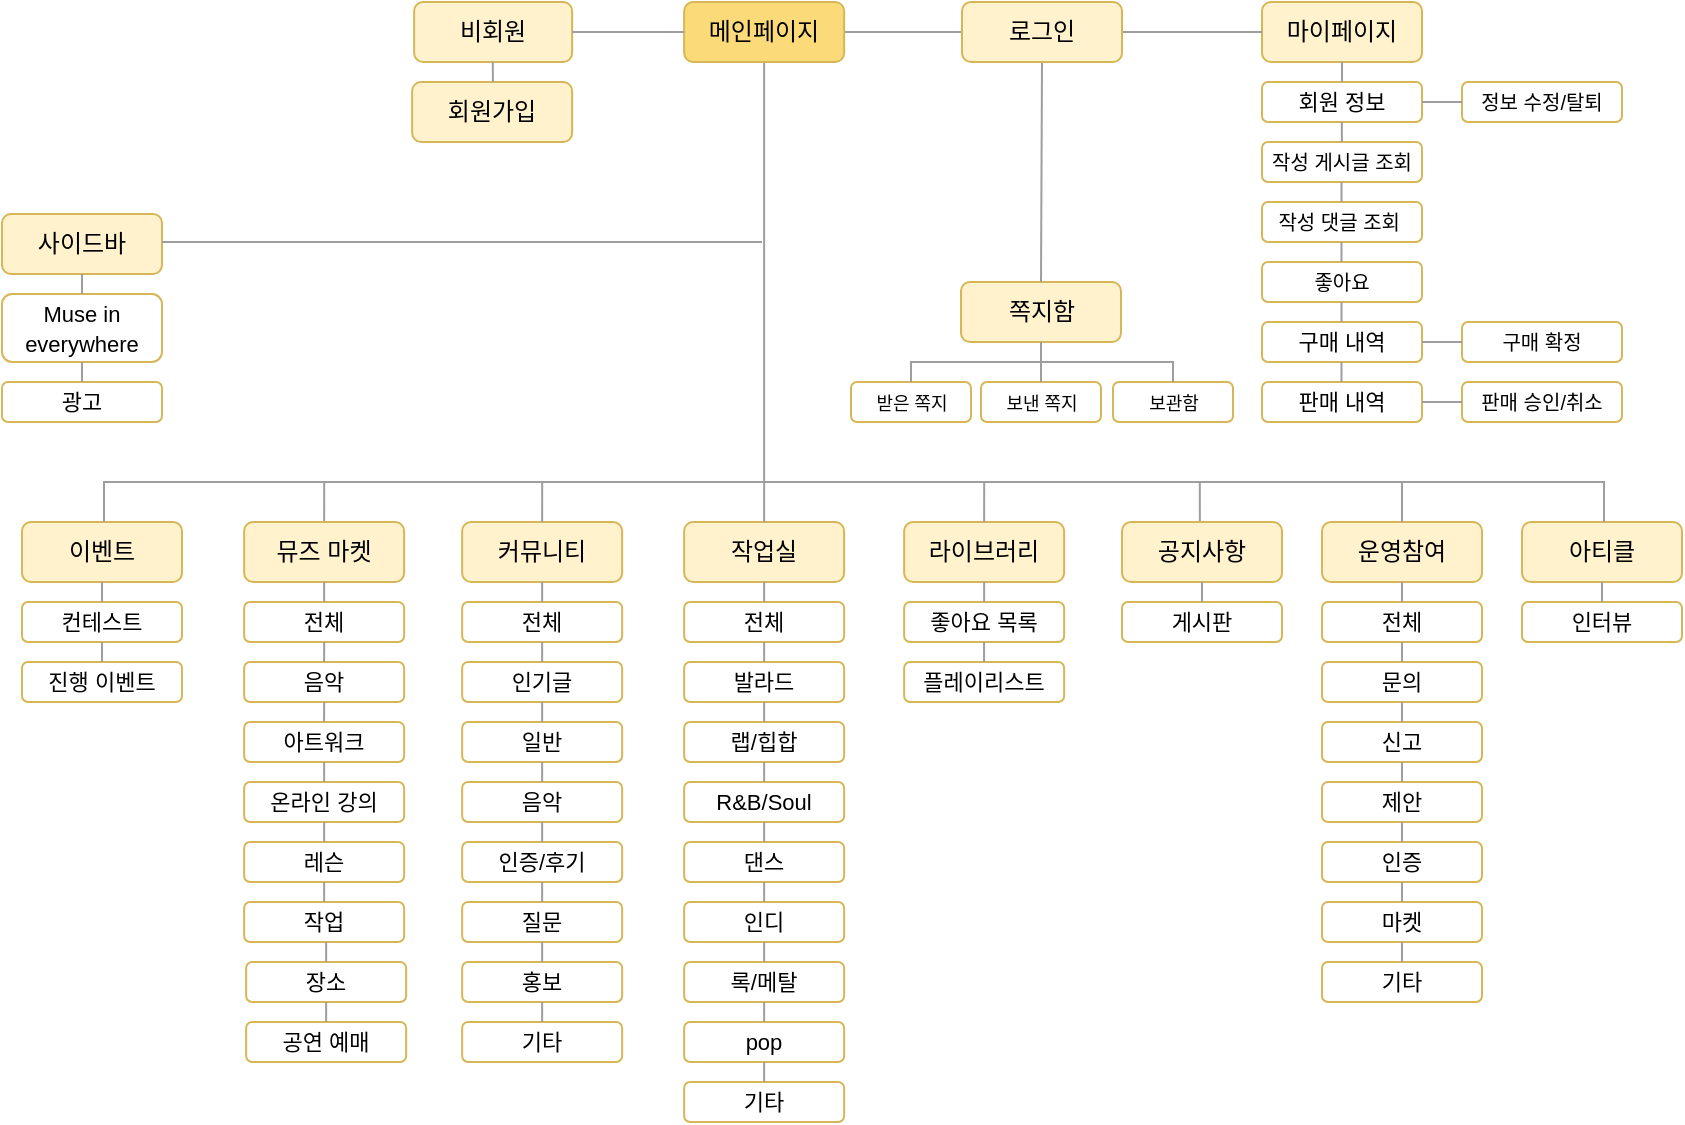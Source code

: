 <mxfile version="24.7.1" type="device" pages="2">
  <diagram name="페이지-1" id="FBjnpI0jLDktlnYusSt3">
    <mxGraphModel dx="378" dy="1429" grid="1" gridSize="10" guides="1" tooltips="1" connect="1" arrows="1" fold="1" page="1" pageScale="1" pageWidth="827" pageHeight="1169" math="0" shadow="0">
      <root>
        <mxCell id="0" />
        <mxCell id="1" parent="0" />
        <mxCell id="0dvyu7xRg7RrmKDCG1FK-1" value="비회원" style="rounded=1;whiteSpace=wrap;html=1;fillColor=#fff2cc;strokeColor=#d6b656;" parent="1" vertex="1">
          <mxGeometry x="306.07" y="-120" width="79" height="30" as="geometry" />
        </mxCell>
        <mxCell id="0dvyu7xRg7RrmKDCG1FK-4" value="회원가입" style="rounded=1;whiteSpace=wrap;html=1;fillColor=#fff2cc;strokeColor=#d6b656;" parent="1" vertex="1">
          <mxGeometry x="305.07" y="-80" width="80" height="30" as="geometry" />
        </mxCell>
        <mxCell id="0dvyu7xRg7RrmKDCG1FK-15" value="마이페이지" style="rounded=1;whiteSpace=wrap;html=1;fillColor=#fff2cc;strokeColor=#d6b656;" parent="1" vertex="1">
          <mxGeometry x="730" y="-120" width="80" height="30" as="geometry" />
        </mxCell>
        <mxCell id="0dvyu7xRg7RrmKDCG1FK-17" value="회원 정보" style="rounded=1;whiteSpace=wrap;html=1;fillColor=#ffffff;strokeColor=#d6b656;fontSize=11;" parent="1" vertex="1">
          <mxGeometry x="730" y="-80" width="80" height="20" as="geometry" />
        </mxCell>
        <mxCell id="0dvyu7xRg7RrmKDCG1FK-23" value="" style="edgeStyle=orthogonalEdgeStyle;rounded=0;orthogonalLoop=1;jettySize=auto;html=1;endArrow=none;endFill=0;strokeColor=#9e9e9e;exitX=0.5;exitY=0;exitDx=0;exitDy=0;entryX=0.5;entryY=1;entryDx=0;entryDy=0;" parent="1" source="0dvyu7xRg7RrmKDCG1FK-17" target="0dvyu7xRg7RrmKDCG1FK-15" edge="1">
          <mxGeometry relative="1" as="geometry">
            <mxPoint x="905" y="-85" as="sourcePoint" />
            <mxPoint x="820" y="-85" as="targetPoint" />
            <Array as="points" />
          </mxGeometry>
        </mxCell>
        <mxCell id="0dvyu7xRg7RrmKDCG1FK-30" value="라이브러리" style="rounded=1;whiteSpace=wrap;html=1;fillColor=#fff2cc;strokeColor=#d6b656;" parent="1" vertex="1">
          <mxGeometry x="551.07" y="140" width="80" height="30" as="geometry" />
        </mxCell>
        <mxCell id="0dvyu7xRg7RrmKDCG1FK-31" value="좋아요 목록" style="rounded=1;whiteSpace=wrap;html=1;fillColor=#ffffff;strokeColor=#d6b656;fontSize=11;" parent="1" vertex="1">
          <mxGeometry x="551.07" y="180" width="80" height="20" as="geometry" />
        </mxCell>
        <mxCell id="0dvyu7xRg7RrmKDCG1FK-33" value="&lt;font style=&quot;font-size: 9px;&quot;&gt;받은 쪽지&lt;/font&gt;" style="rounded=1;whiteSpace=wrap;html=1;fillColor=#ffffff;strokeColor=#d6b656;" parent="1" vertex="1">
          <mxGeometry x="524.5" y="70" width="60" height="20" as="geometry" />
        </mxCell>
        <mxCell id="0dvyu7xRg7RrmKDCG1FK-34" value="&lt;div style=&quot;font-size: 10px;&quot;&gt;&lt;font style=&quot;font-size: 10px;&quot;&gt;작성 게시글&amp;nbsp;&lt;/font&gt;&lt;span style=&quot;background-color: initial;&quot;&gt;조회&lt;/span&gt;&lt;/div&gt;" style="rounded=1;whiteSpace=wrap;html=1;fillColor=#ffffff;strokeColor=#d6b656;fontSize=11;" parent="1" vertex="1">
          <mxGeometry x="730" y="-50" width="80" height="20" as="geometry" />
        </mxCell>
        <mxCell id="0dvyu7xRg7RrmKDCG1FK-35" value="&lt;div style=&quot;font-size: 10px;&quot;&gt;작성 댓글&amp;nbsp;&lt;span style=&quot;background-color: initial;&quot;&gt;조회&amp;nbsp;&lt;/span&gt;&lt;/div&gt;" style="rounded=1;whiteSpace=wrap;html=1;fillColor=#ffffff;strokeColor=#d6b656;fontSize=11;" parent="1" vertex="1">
          <mxGeometry x="730" y="-20" width="80" height="20" as="geometry" />
        </mxCell>
        <mxCell id="0dvyu7xRg7RrmKDCG1FK-37" value="" style="edgeStyle=orthogonalEdgeStyle;rounded=0;orthogonalLoop=1;jettySize=auto;html=1;endArrow=none;endFill=0;strokeColor=#9e9e9e;entryX=0.5;entryY=1;entryDx=0;entryDy=0;" parent="1" edge="1">
          <mxGeometry relative="1" as="geometry">
            <mxPoint x="769.75" y="-20" as="sourcePoint" />
            <mxPoint x="769.75" y="-30" as="targetPoint" />
            <Array as="points" />
          </mxGeometry>
        </mxCell>
        <mxCell id="0dvyu7xRg7RrmKDCG1FK-38" value="쪽지함" style="rounded=1;whiteSpace=wrap;html=1;fillColor=#fff2cc;strokeColor=#d6b656;" parent="1" vertex="1">
          <mxGeometry x="579.5" y="20" width="80" height="30" as="geometry" />
        </mxCell>
        <mxCell id="0dvyu7xRg7RrmKDCG1FK-43" value="" style="edgeStyle=orthogonalEdgeStyle;rounded=0;orthogonalLoop=1;jettySize=auto;html=1;endArrow=none;endFill=0;strokeColor=#9e9e9e;exitX=0.5;exitY=0;exitDx=0;exitDy=0;entryX=0.5;entryY=1;entryDx=0;entryDy=0;" parent="1" source="0dvyu7xRg7RrmKDCG1FK-31" target="0dvyu7xRg7RrmKDCG1FK-30" edge="1">
          <mxGeometry relative="1" as="geometry">
            <mxPoint x="690.07" y="120" as="sourcePoint" />
            <mxPoint x="605.07" y="120" as="targetPoint" />
            <Array as="points" />
          </mxGeometry>
        </mxCell>
        <mxCell id="0dvyu7xRg7RrmKDCG1FK-47" value="&lt;font style=&quot;font-size: 9px;&quot;&gt;보낸 쪽지&lt;/font&gt;" style="rounded=1;whiteSpace=wrap;html=1;fillColor=#ffffff;strokeColor=#d6b656;" parent="1" vertex="1">
          <mxGeometry x="589.5" y="70" width="60" height="20" as="geometry" />
        </mxCell>
        <mxCell id="0dvyu7xRg7RrmKDCG1FK-48" value="&lt;font style=&quot;font-size: 9px;&quot;&gt;보관함&lt;/font&gt;" style="rounded=1;whiteSpace=wrap;html=1;fillColor=#ffffff;strokeColor=#d6b656;" parent="1" vertex="1">
          <mxGeometry x="655.5" y="70" width="60" height="20" as="geometry" />
        </mxCell>
        <mxCell id="0dvyu7xRg7RrmKDCG1FK-50" value="" style="edgeStyle=orthogonalEdgeStyle;rounded=0;orthogonalLoop=1;jettySize=auto;html=1;endArrow=none;endFill=0;strokeColor=#9e9e9e;entryX=0.5;entryY=1;entryDx=0;entryDy=0;" parent="1" source="0dvyu7xRg7RrmKDCG1FK-47" target="0dvyu7xRg7RrmKDCG1FK-38" edge="1">
          <mxGeometry relative="1" as="geometry">
            <mxPoint x="909.5" y="34.71" as="sourcePoint" />
            <mxPoint x="754.5" y="34.71" as="targetPoint" />
            <Array as="points" />
          </mxGeometry>
        </mxCell>
        <mxCell id="0dvyu7xRg7RrmKDCG1FK-51" value="" style="edgeStyle=orthogonalEdgeStyle;rounded=0;orthogonalLoop=1;jettySize=auto;html=1;endArrow=none;endFill=0;strokeColor=#9e9e9e;exitX=0.5;exitY=0;exitDx=0;exitDy=0;entryX=0.5;entryY=0;entryDx=0;entryDy=0;" parent="1" source="0dvyu7xRg7RrmKDCG1FK-48" target="0dvyu7xRg7RrmKDCG1FK-33" edge="1">
          <mxGeometry relative="1" as="geometry">
            <mxPoint x="697" y="60" as="sourcePoint" />
            <mxPoint x="542" y="60" as="targetPoint" />
            <Array as="points">
              <mxPoint x="685.5" y="60" />
              <mxPoint x="554.5" y="60" />
            </Array>
          </mxGeometry>
        </mxCell>
        <mxCell id="0dvyu7xRg7RrmKDCG1FK-52" value="커뮤니티" style="rounded=1;whiteSpace=wrap;html=1;fillColor=#fff2cc;strokeColor=#d6b656;" parent="1" vertex="1">
          <mxGeometry x="330.07" y="140" width="80" height="30" as="geometry" />
        </mxCell>
        <mxCell id="0dvyu7xRg7RrmKDCG1FK-67" value="전체" style="rounded=1;whiteSpace=wrap;html=1;fillColor=#ffffff;strokeColor=#d6b656;fontSize=11;" parent="1" vertex="1">
          <mxGeometry x="221.07" y="180" width="80" height="20" as="geometry" />
        </mxCell>
        <mxCell id="P94jC0ZwyTHtsRuPvJ_n-1" value="작업실" style="rounded=1;whiteSpace=wrap;html=1;fillColor=#fff2cc;strokeColor=#d6b656;" parent="1" vertex="1">
          <mxGeometry x="441.07" y="140" width="80" height="30" as="geometry" />
        </mxCell>
        <mxCell id="_TSB36N1gyCDnTx2Kz4D-8" value="" style="edgeStyle=orthogonalEdgeStyle;rounded=0;orthogonalLoop=1;jettySize=auto;html=1;endArrow=none;endFill=0;strokeColor=#9e9e9e;exitX=0.5;exitY=0;exitDx=0;exitDy=0;entryX=0.5;entryY=0;entryDx=0;entryDy=0;" parent="1" target="LDmnW0OiDP1UQWlY4Xmx-37" edge="1">
          <mxGeometry relative="1" as="geometry">
            <mxPoint x="698.93" y="140" as="sourcePoint" />
            <mxPoint x="201.07" y="140" as="targetPoint" />
            <Array as="points">
              <mxPoint x="699" y="120" />
              <mxPoint x="261" y="120" />
            </Array>
          </mxGeometry>
        </mxCell>
        <mxCell id="_TSB36N1gyCDnTx2Kz4D-9" value="" style="edgeStyle=orthogonalEdgeStyle;rounded=0;orthogonalLoop=1;jettySize=auto;html=1;endArrow=none;endFill=0;strokeColor=#9e9e9e;exitX=0.5;exitY=0;exitDx=0;exitDy=0;entryX=0.5;entryY=0;entryDx=0;entryDy=0;" parent="1" source="0dvyu7xRg7RrmKDCG1FK-30" target="0dvyu7xRg7RrmKDCG1FK-52" edge="1">
          <mxGeometry relative="1" as="geometry">
            <mxPoint x="541.07" y="130" as="sourcePoint" />
            <mxPoint x="410.07" y="130" as="targetPoint" />
            <Array as="points">
              <mxPoint x="591.07" y="120" />
              <mxPoint x="370.07" y="120" />
            </Array>
          </mxGeometry>
        </mxCell>
        <mxCell id="LDmnW0OiDP1UQWlY4Xmx-5" value="" style="edgeStyle=orthogonalEdgeStyle;rounded=0;orthogonalLoop=1;jettySize=auto;html=1;endArrow=none;endFill=0;strokeColor=#9e9e9e;exitX=0.5;exitY=0;exitDx=0;exitDy=0;entryX=0.5;entryY=1;entryDx=0;entryDy=0;" parent="1" edge="1">
          <mxGeometry relative="1" as="geometry">
            <mxPoint x="345.44" y="-80" as="sourcePoint" />
            <mxPoint x="345.44" y="-90" as="targetPoint" />
            <Array as="points">
              <mxPoint x="345.44" y="-90" />
              <mxPoint x="345.44" y="-90" />
            </Array>
          </mxGeometry>
        </mxCell>
        <mxCell id="LDmnW0OiDP1UQWlY4Xmx-6" value="공지사항" style="rounded=1;whiteSpace=wrap;html=1;fillColor=#fff2cc;strokeColor=#d6b656;" parent="1" vertex="1">
          <mxGeometry x="660" y="140" width="80" height="30" as="geometry" />
        </mxCell>
        <mxCell id="LDmnW0OiDP1UQWlY4Xmx-7" value="&lt;font style=&quot;font-size: 11px;&quot;&gt;게시판&lt;/font&gt;" style="rounded=1;whiteSpace=wrap;html=1;fillColor=#ffffff;strokeColor=#d6b656;fontSize=11;" parent="1" vertex="1">
          <mxGeometry x="660" y="180" width="80" height="20" as="geometry" />
        </mxCell>
        <mxCell id="LDmnW0OiDP1UQWlY4Xmx-8" value="" style="edgeStyle=orthogonalEdgeStyle;rounded=0;orthogonalLoop=1;jettySize=auto;html=1;endArrow=none;endFill=0;strokeColor=#9e9e9e;exitX=0.5;exitY=1;exitDx=0;exitDy=0;" parent="1" source="LDmnW0OiDP1UQWlY4Xmx-6" edge="1">
          <mxGeometry relative="1" as="geometry">
            <mxPoint x="644" y="180" as="sourcePoint" />
            <mxPoint x="700" y="180" as="targetPoint" />
            <Array as="points" />
          </mxGeometry>
        </mxCell>
        <mxCell id="LDmnW0OiDP1UQWlY4Xmx-9" value="운영참여" style="rounded=1;whiteSpace=wrap;html=1;fillColor=#fff2cc;strokeColor=#d6b656;" parent="1" vertex="1">
          <mxGeometry x="760" y="140" width="80" height="30" as="geometry" />
        </mxCell>
        <mxCell id="LDmnW0OiDP1UQWlY4Xmx-10" value="전체" style="rounded=1;whiteSpace=wrap;html=1;fillColor=#ffffff;strokeColor=#d6b656;fontSize=11;" parent="1" vertex="1">
          <mxGeometry x="760" y="180" width="80" height="20" as="geometry" />
        </mxCell>
        <mxCell id="LDmnW0OiDP1UQWlY4Xmx-11" value="" style="edgeStyle=orthogonalEdgeStyle;rounded=0;orthogonalLoop=1;jettySize=auto;html=1;endArrow=none;endFill=0;strokeColor=#9e9e9e;exitX=0.5;exitY=1;exitDx=0;exitDy=0;" parent="1" source="LDmnW0OiDP1UQWlY4Xmx-9" edge="1">
          <mxGeometry relative="1" as="geometry">
            <mxPoint x="744" y="180" as="sourcePoint" />
            <mxPoint x="800" y="180" as="targetPoint" />
            <Array as="points" />
          </mxGeometry>
        </mxCell>
        <mxCell id="LDmnW0OiDP1UQWlY4Xmx-12" value="문의" style="rounded=1;whiteSpace=wrap;html=1;fillColor=#ffffff;strokeColor=#d6b656;fontSize=11;" parent="1" vertex="1">
          <mxGeometry x="760" y="210" width="80" height="20" as="geometry" />
        </mxCell>
        <mxCell id="LDmnW0OiDP1UQWlY4Xmx-13" value="" style="edgeStyle=orthogonalEdgeStyle;rounded=0;orthogonalLoop=1;jettySize=auto;html=1;endArrow=none;endFill=0;strokeColor=#9e9e9e;exitX=0.5;exitY=1;exitDx=0;exitDy=0;" parent="1" edge="1">
          <mxGeometry relative="1" as="geometry">
            <mxPoint x="800" y="200" as="sourcePoint" />
            <mxPoint x="800" y="210" as="targetPoint" />
            <Array as="points" />
          </mxGeometry>
        </mxCell>
        <mxCell id="LDmnW0OiDP1UQWlY4Xmx-14" value="신고" style="rounded=1;whiteSpace=wrap;html=1;fillColor=#ffffff;strokeColor=#d6b656;fontSize=11;" parent="1" vertex="1">
          <mxGeometry x="760" y="240" width="80" height="20" as="geometry" />
        </mxCell>
        <mxCell id="LDmnW0OiDP1UQWlY4Xmx-15" value="" style="edgeStyle=orthogonalEdgeStyle;rounded=0;orthogonalLoop=1;jettySize=auto;html=1;endArrow=none;endFill=0;strokeColor=#9e9e9e;exitX=0.5;exitY=1;exitDx=0;exitDy=0;" parent="1" edge="1">
          <mxGeometry relative="1" as="geometry">
            <mxPoint x="800" y="230" as="sourcePoint" />
            <mxPoint x="800" y="240" as="targetPoint" />
            <Array as="points" />
          </mxGeometry>
        </mxCell>
        <mxCell id="LDmnW0OiDP1UQWlY4Xmx-16" value="제안" style="rounded=1;whiteSpace=wrap;html=1;fillColor=#ffffff;strokeColor=#d6b656;fontSize=11;" parent="1" vertex="1">
          <mxGeometry x="760" y="270" width="80" height="20" as="geometry" />
        </mxCell>
        <mxCell id="LDmnW0OiDP1UQWlY4Xmx-17" value="" style="edgeStyle=orthogonalEdgeStyle;rounded=0;orthogonalLoop=1;jettySize=auto;html=1;endArrow=none;endFill=0;strokeColor=#9e9e9e;exitX=0.5;exitY=1;exitDx=0;exitDy=0;" parent="1" edge="1">
          <mxGeometry relative="1" as="geometry">
            <mxPoint x="800" y="260" as="sourcePoint" />
            <mxPoint x="800" y="270" as="targetPoint" />
            <Array as="points" />
          </mxGeometry>
        </mxCell>
        <mxCell id="LDmnW0OiDP1UQWlY4Xmx-18" value="인증" style="rounded=1;whiteSpace=wrap;html=1;fillColor=#ffffff;strokeColor=#d6b656;fontSize=11;" parent="1" vertex="1">
          <mxGeometry x="760" y="300" width="80" height="20" as="geometry" />
        </mxCell>
        <mxCell id="LDmnW0OiDP1UQWlY4Xmx-19" value="" style="edgeStyle=orthogonalEdgeStyle;rounded=0;orthogonalLoop=1;jettySize=auto;html=1;endArrow=none;endFill=0;strokeColor=#9e9e9e;exitX=0.5;exitY=1;exitDx=0;exitDy=0;" parent="1" edge="1">
          <mxGeometry relative="1" as="geometry">
            <mxPoint x="800" y="290" as="sourcePoint" />
            <mxPoint x="800" y="300" as="targetPoint" />
            <Array as="points" />
          </mxGeometry>
        </mxCell>
        <mxCell id="LDmnW0OiDP1UQWlY4Xmx-20" value="마켓" style="rounded=1;whiteSpace=wrap;html=1;fillColor=#ffffff;strokeColor=#d6b656;fontSize=11;" parent="1" vertex="1">
          <mxGeometry x="760" y="330" width="80" height="20" as="geometry" />
        </mxCell>
        <mxCell id="LDmnW0OiDP1UQWlY4Xmx-21" value="" style="edgeStyle=orthogonalEdgeStyle;rounded=0;orthogonalLoop=1;jettySize=auto;html=1;endArrow=none;endFill=0;strokeColor=#9e9e9e;exitX=0.5;exitY=1;exitDx=0;exitDy=0;" parent="1" edge="1">
          <mxGeometry relative="1" as="geometry">
            <mxPoint x="800" y="320" as="sourcePoint" />
            <mxPoint x="800" y="330" as="targetPoint" />
            <Array as="points" />
          </mxGeometry>
        </mxCell>
        <mxCell id="LDmnW0OiDP1UQWlY4Xmx-22" value="기타" style="rounded=1;whiteSpace=wrap;html=1;fillColor=#ffffff;strokeColor=#d6b656;fontSize=11;" parent="1" vertex="1">
          <mxGeometry x="760" y="360" width="80" height="20" as="geometry" />
        </mxCell>
        <mxCell id="LDmnW0OiDP1UQWlY4Xmx-23" value="" style="edgeStyle=orthogonalEdgeStyle;rounded=0;orthogonalLoop=1;jettySize=auto;html=1;endArrow=none;endFill=0;strokeColor=#9e9e9e;exitX=0.5;exitY=1;exitDx=0;exitDy=0;" parent="1" edge="1">
          <mxGeometry relative="1" as="geometry">
            <mxPoint x="800" y="350" as="sourcePoint" />
            <mxPoint x="800" y="360" as="targetPoint" />
            <Array as="points" />
          </mxGeometry>
        </mxCell>
        <mxCell id="LDmnW0OiDP1UQWlY4Xmx-28" value="아트워크" style="rounded=1;whiteSpace=wrap;html=1;fillColor=#ffffff;strokeColor=#d6b656;fontSize=11;" parent="1" vertex="1">
          <mxGeometry x="221.07" y="240" width="80" height="20" as="geometry" />
        </mxCell>
        <mxCell id="LDmnW0OiDP1UQWlY4Xmx-30" value="온라인 강의" style="rounded=1;whiteSpace=wrap;html=1;fillColor=#ffffff;strokeColor=#d6b656;fontSize=11;" parent="1" vertex="1">
          <mxGeometry x="221.07" y="270" width="80" height="20" as="geometry" />
        </mxCell>
        <mxCell id="LDmnW0OiDP1UQWlY4Xmx-31" value="" style="edgeStyle=orthogonalEdgeStyle;rounded=0;orthogonalLoop=1;jettySize=auto;html=1;endArrow=none;endFill=0;strokeColor=#9e9e9e;exitX=0.5;exitY=1;exitDx=0;exitDy=0;entryX=0.5;entryY=0;entryDx=0;entryDy=0;" parent="1" target="LDmnW0OiDP1UQWlY4Xmx-30" edge="1">
          <mxGeometry relative="1" as="geometry">
            <mxPoint x="261.07" y="260" as="sourcePoint" />
            <mxPoint x="151.07" y="270" as="targetPoint" />
            <Array as="points" />
          </mxGeometry>
        </mxCell>
        <mxCell id="LDmnW0OiDP1UQWlY4Xmx-32" value="레슨" style="rounded=1;whiteSpace=wrap;html=1;fillColor=#ffffff;strokeColor=#d6b656;fontSize=11;" parent="1" vertex="1">
          <mxGeometry x="221.07" y="300" width="80" height="20" as="geometry" />
        </mxCell>
        <mxCell id="LDmnW0OiDP1UQWlY4Xmx-33" value="" style="edgeStyle=orthogonalEdgeStyle;rounded=0;orthogonalLoop=1;jettySize=auto;html=1;endArrow=none;endFill=0;strokeColor=#9e9e9e;exitX=0.5;exitY=1;exitDx=0;exitDy=0;entryX=0.5;entryY=0;entryDx=0;entryDy=0;" parent="1" target="LDmnW0OiDP1UQWlY4Xmx-32" edge="1">
          <mxGeometry relative="1" as="geometry">
            <mxPoint x="261.07" y="290" as="sourcePoint" />
            <mxPoint x="151.07" y="300" as="targetPoint" />
            <Array as="points" />
          </mxGeometry>
        </mxCell>
        <mxCell id="LDmnW0OiDP1UQWlY4Xmx-34" value="작업" style="rounded=1;whiteSpace=wrap;html=1;fillColor=#ffffff;strokeColor=#d6b656;fontSize=11;" parent="1" vertex="1">
          <mxGeometry x="221.07" y="330" width="80" height="20" as="geometry" />
        </mxCell>
        <mxCell id="LDmnW0OiDP1UQWlY4Xmx-35" value="" style="edgeStyle=orthogonalEdgeStyle;rounded=0;orthogonalLoop=1;jettySize=auto;html=1;endArrow=none;endFill=0;strokeColor=#9e9e9e;exitX=0.5;exitY=1;exitDx=0;exitDy=0;entryX=0.5;entryY=0;entryDx=0;entryDy=0;" parent="1" target="LDmnW0OiDP1UQWlY4Xmx-34" edge="1">
          <mxGeometry relative="1" as="geometry">
            <mxPoint x="261.07" y="320" as="sourcePoint" />
            <mxPoint x="151.07" y="330" as="targetPoint" />
            <Array as="points" />
          </mxGeometry>
        </mxCell>
        <mxCell id="LDmnW0OiDP1UQWlY4Xmx-37" value="뮤즈 마켓" style="rounded=1;whiteSpace=wrap;html=1;fillColor=#fff2cc;strokeColor=#d6b656;" parent="1" vertex="1">
          <mxGeometry x="221.07" y="140" width="80" height="30" as="geometry" />
        </mxCell>
        <mxCell id="LDmnW0OiDP1UQWlY4Xmx-40" value="" style="edgeStyle=orthogonalEdgeStyle;rounded=0;orthogonalLoop=1;jettySize=auto;html=1;endArrow=none;endFill=0;strokeColor=#9e9e9e;exitX=0.5;exitY=1;exitDx=0;exitDy=0;entryX=0.5;entryY=0;entryDx=0;entryDy=0;" parent="1" source="LDmnW0OiDP1UQWlY4Xmx-37" target="0dvyu7xRg7RrmKDCG1FK-67" edge="1">
          <mxGeometry relative="1" as="geometry">
            <mxPoint x="261.04" y="175" as="sourcePoint" />
            <mxPoint x="261.04" y="185" as="targetPoint" />
            <Array as="points" />
          </mxGeometry>
        </mxCell>
        <mxCell id="LDmnW0OiDP1UQWlY4Xmx-48" value="전체" style="rounded=1;whiteSpace=wrap;html=1;fillColor=#ffffff;strokeColor=#d6b656;fontSize=11;" parent="1" vertex="1">
          <mxGeometry x="330.07" y="180" width="80" height="20" as="geometry" />
        </mxCell>
        <mxCell id="LDmnW0OiDP1UQWlY4Xmx-49" value="" style="edgeStyle=orthogonalEdgeStyle;rounded=0;orthogonalLoop=1;jettySize=auto;html=1;endArrow=none;endFill=0;strokeColor=#9e9e9e;exitX=0.5;exitY=1;exitDx=0;exitDy=0;entryX=0.5;entryY=0;entryDx=0;entryDy=0;" parent="1" target="LDmnW0OiDP1UQWlY4Xmx-48" edge="1">
          <mxGeometry relative="1" as="geometry">
            <mxPoint x="370.07" y="170" as="sourcePoint" />
            <mxPoint x="260.07" y="180" as="targetPoint" />
            <Array as="points" />
          </mxGeometry>
        </mxCell>
        <mxCell id="LDmnW0OiDP1UQWlY4Xmx-50" value="인기글" style="rounded=1;whiteSpace=wrap;html=1;fillColor=#ffffff;strokeColor=#d6b656;fontSize=11;" parent="1" vertex="1">
          <mxGeometry x="330.07" y="210" width="80" height="20" as="geometry" />
        </mxCell>
        <mxCell id="LDmnW0OiDP1UQWlY4Xmx-51" value="" style="edgeStyle=orthogonalEdgeStyle;rounded=0;orthogonalLoop=1;jettySize=auto;html=1;endArrow=none;endFill=0;strokeColor=#9e9e9e;exitX=0.5;exitY=1;exitDx=0;exitDy=0;entryX=0.5;entryY=0;entryDx=0;entryDy=0;" parent="1" target="LDmnW0OiDP1UQWlY4Xmx-50" edge="1">
          <mxGeometry relative="1" as="geometry">
            <mxPoint x="370.07" y="200" as="sourcePoint" />
            <mxPoint x="260.07" y="210" as="targetPoint" />
            <Array as="points" />
          </mxGeometry>
        </mxCell>
        <mxCell id="LDmnW0OiDP1UQWlY4Xmx-52" value="일반" style="rounded=1;whiteSpace=wrap;html=1;fillColor=#ffffff;strokeColor=#d6b656;fontSize=11;" parent="1" vertex="1">
          <mxGeometry x="330.07" y="240" width="80" height="20" as="geometry" />
        </mxCell>
        <mxCell id="LDmnW0OiDP1UQWlY4Xmx-53" value="" style="edgeStyle=orthogonalEdgeStyle;rounded=0;orthogonalLoop=1;jettySize=auto;html=1;endArrow=none;endFill=0;strokeColor=#9e9e9e;exitX=0.5;exitY=1;exitDx=0;exitDy=0;entryX=0.5;entryY=0;entryDx=0;entryDy=0;" parent="1" target="LDmnW0OiDP1UQWlY4Xmx-52" edge="1">
          <mxGeometry relative="1" as="geometry">
            <mxPoint x="370.07" y="230" as="sourcePoint" />
            <mxPoint x="260.07" y="240" as="targetPoint" />
            <Array as="points" />
          </mxGeometry>
        </mxCell>
        <mxCell id="LDmnW0OiDP1UQWlY4Xmx-54" value="음악" style="rounded=1;whiteSpace=wrap;html=1;fillColor=#ffffff;strokeColor=#d6b656;fontSize=11;" parent="1" vertex="1">
          <mxGeometry x="330.07" y="270" width="80" height="20" as="geometry" />
        </mxCell>
        <mxCell id="LDmnW0OiDP1UQWlY4Xmx-55" value="" style="edgeStyle=orthogonalEdgeStyle;rounded=0;orthogonalLoop=1;jettySize=auto;html=1;endArrow=none;endFill=0;strokeColor=#9e9e9e;exitX=0.5;exitY=1;exitDx=0;exitDy=0;entryX=0.5;entryY=0;entryDx=0;entryDy=0;" parent="1" target="LDmnW0OiDP1UQWlY4Xmx-54" edge="1">
          <mxGeometry relative="1" as="geometry">
            <mxPoint x="370.07" y="260" as="sourcePoint" />
            <mxPoint x="260.07" y="270" as="targetPoint" />
            <Array as="points" />
          </mxGeometry>
        </mxCell>
        <mxCell id="LDmnW0OiDP1UQWlY4Xmx-56" value="인증/후기" style="rounded=1;whiteSpace=wrap;html=1;fillColor=#ffffff;strokeColor=#d6b656;fontSize=11;" parent="1" vertex="1">
          <mxGeometry x="330.07" y="300" width="80" height="20" as="geometry" />
        </mxCell>
        <mxCell id="LDmnW0OiDP1UQWlY4Xmx-57" value="" style="edgeStyle=orthogonalEdgeStyle;rounded=0;orthogonalLoop=1;jettySize=auto;html=1;endArrow=none;endFill=0;strokeColor=#9e9e9e;exitX=0.5;exitY=1;exitDx=0;exitDy=0;entryX=0.5;entryY=0;entryDx=0;entryDy=0;" parent="1" target="LDmnW0OiDP1UQWlY4Xmx-56" edge="1">
          <mxGeometry relative="1" as="geometry">
            <mxPoint x="370.07" y="290" as="sourcePoint" />
            <mxPoint x="260.07" y="300" as="targetPoint" />
            <Array as="points" />
          </mxGeometry>
        </mxCell>
        <mxCell id="LDmnW0OiDP1UQWlY4Xmx-58" value="질문" style="rounded=1;whiteSpace=wrap;html=1;fillColor=#ffffff;strokeColor=#d6b656;fontSize=11;" parent="1" vertex="1">
          <mxGeometry x="330.07" y="330" width="80" height="20" as="geometry" />
        </mxCell>
        <mxCell id="LDmnW0OiDP1UQWlY4Xmx-59" value="" style="edgeStyle=orthogonalEdgeStyle;rounded=0;orthogonalLoop=1;jettySize=auto;html=1;endArrow=none;endFill=0;strokeColor=#9e9e9e;exitX=0.5;exitY=1;exitDx=0;exitDy=0;entryX=0.5;entryY=0;entryDx=0;entryDy=0;" parent="1" target="LDmnW0OiDP1UQWlY4Xmx-58" edge="1">
          <mxGeometry relative="1" as="geometry">
            <mxPoint x="370.07" y="320" as="sourcePoint" />
            <mxPoint x="260.07" y="330" as="targetPoint" />
            <Array as="points" />
          </mxGeometry>
        </mxCell>
        <mxCell id="LDmnW0OiDP1UQWlY4Xmx-60" value="홍보" style="rounded=1;whiteSpace=wrap;html=1;fillColor=#ffffff;strokeColor=#d6b656;fontSize=11;" parent="1" vertex="1">
          <mxGeometry x="330.07" y="360" width="80" height="20" as="geometry" />
        </mxCell>
        <mxCell id="LDmnW0OiDP1UQWlY4Xmx-61" value="" style="edgeStyle=orthogonalEdgeStyle;rounded=0;orthogonalLoop=1;jettySize=auto;html=1;endArrow=none;endFill=0;strokeColor=#9e9e9e;exitX=0.5;exitY=1;exitDx=0;exitDy=0;entryX=0.5;entryY=0;entryDx=0;entryDy=0;" parent="1" target="LDmnW0OiDP1UQWlY4Xmx-60" edge="1">
          <mxGeometry relative="1" as="geometry">
            <mxPoint x="370.07" y="350" as="sourcePoint" />
            <mxPoint x="260.07" y="360" as="targetPoint" />
            <Array as="points" />
          </mxGeometry>
        </mxCell>
        <mxCell id="LDmnW0OiDP1UQWlY4Xmx-63" value="기타" style="rounded=1;whiteSpace=wrap;html=1;fillColor=#ffffff;strokeColor=#d6b656;fontSize=11;" parent="1" vertex="1">
          <mxGeometry x="330.07" y="390" width="80" height="20" as="geometry" />
        </mxCell>
        <mxCell id="LDmnW0OiDP1UQWlY4Xmx-64" value="" style="edgeStyle=orthogonalEdgeStyle;rounded=0;orthogonalLoop=1;jettySize=auto;html=1;endArrow=none;endFill=0;strokeColor=#9e9e9e;exitX=0.5;exitY=1;exitDx=0;exitDy=0;entryX=0.5;entryY=0;entryDx=0;entryDy=0;" parent="1" target="LDmnW0OiDP1UQWlY4Xmx-63" edge="1">
          <mxGeometry relative="1" as="geometry">
            <mxPoint x="370.07" y="380" as="sourcePoint" />
            <mxPoint x="260.07" y="390" as="targetPoint" />
            <Array as="points" />
          </mxGeometry>
        </mxCell>
        <mxCell id="LDmnW0OiDP1UQWlY4Xmx-65" value="전체" style="rounded=1;whiteSpace=wrap;html=1;fillColor=#ffffff;strokeColor=#d6b656;fontSize=11;" parent="1" vertex="1">
          <mxGeometry x="441.07" y="180" width="80" height="20" as="geometry" />
        </mxCell>
        <mxCell id="LDmnW0OiDP1UQWlY4Xmx-66" value="" style="edgeStyle=orthogonalEdgeStyle;rounded=0;orthogonalLoop=1;jettySize=auto;html=1;endArrow=none;endFill=0;strokeColor=#9e9e9e;exitX=0.5;exitY=1;exitDx=0;exitDy=0;entryX=0.5;entryY=0;entryDx=0;entryDy=0;" parent="1" target="LDmnW0OiDP1UQWlY4Xmx-65" edge="1">
          <mxGeometry relative="1" as="geometry">
            <mxPoint x="481.07" y="170" as="sourcePoint" />
            <mxPoint x="371.07" y="180" as="targetPoint" />
            <Array as="points" />
          </mxGeometry>
        </mxCell>
        <mxCell id="LDmnW0OiDP1UQWlY4Xmx-67" value="발라드" style="rounded=1;whiteSpace=wrap;html=1;fillColor=#ffffff;strokeColor=#d6b656;fontSize=11;" parent="1" vertex="1">
          <mxGeometry x="441.07" y="210" width="80" height="20" as="geometry" />
        </mxCell>
        <mxCell id="LDmnW0OiDP1UQWlY4Xmx-68" value="" style="edgeStyle=orthogonalEdgeStyle;rounded=0;orthogonalLoop=1;jettySize=auto;html=1;endArrow=none;endFill=0;strokeColor=#9e9e9e;exitX=0.5;exitY=1;exitDx=0;exitDy=0;entryX=0.5;entryY=0;entryDx=0;entryDy=0;" parent="1" target="LDmnW0OiDP1UQWlY4Xmx-67" edge="1">
          <mxGeometry relative="1" as="geometry">
            <mxPoint x="481.07" y="200" as="sourcePoint" />
            <mxPoint x="371.07" y="210" as="targetPoint" />
            <Array as="points" />
          </mxGeometry>
        </mxCell>
        <mxCell id="LDmnW0OiDP1UQWlY4Xmx-69" value="랩/힙합" style="rounded=1;whiteSpace=wrap;html=1;fillColor=#ffffff;strokeColor=#d6b656;fontSize=11;" parent="1" vertex="1">
          <mxGeometry x="441.07" y="240" width="80" height="20" as="geometry" />
        </mxCell>
        <mxCell id="LDmnW0OiDP1UQWlY4Xmx-70" value="" style="edgeStyle=orthogonalEdgeStyle;rounded=0;orthogonalLoop=1;jettySize=auto;html=1;endArrow=none;endFill=0;strokeColor=#9e9e9e;exitX=0.5;exitY=1;exitDx=0;exitDy=0;entryX=0.5;entryY=0;entryDx=0;entryDy=0;" parent="1" target="LDmnW0OiDP1UQWlY4Xmx-69" edge="1">
          <mxGeometry relative="1" as="geometry">
            <mxPoint x="481.07" y="230" as="sourcePoint" />
            <mxPoint x="371.07" y="240" as="targetPoint" />
            <Array as="points" />
          </mxGeometry>
        </mxCell>
        <mxCell id="LDmnW0OiDP1UQWlY4Xmx-71" value="R&amp;amp;B/Soul" style="rounded=1;whiteSpace=wrap;html=1;fillColor=#ffffff;strokeColor=#d6b656;fontSize=11;" parent="1" vertex="1">
          <mxGeometry x="441.07" y="270" width="80" height="20" as="geometry" />
        </mxCell>
        <mxCell id="LDmnW0OiDP1UQWlY4Xmx-72" value="" style="edgeStyle=orthogonalEdgeStyle;rounded=0;orthogonalLoop=1;jettySize=auto;html=1;endArrow=none;endFill=0;strokeColor=#9e9e9e;exitX=0.5;exitY=1;exitDx=0;exitDy=0;entryX=0.5;entryY=0;entryDx=0;entryDy=0;" parent="1" target="LDmnW0OiDP1UQWlY4Xmx-71" edge="1">
          <mxGeometry relative="1" as="geometry">
            <mxPoint x="481.07" y="260" as="sourcePoint" />
            <mxPoint x="371.07" y="270" as="targetPoint" />
            <Array as="points" />
          </mxGeometry>
        </mxCell>
        <mxCell id="LDmnW0OiDP1UQWlY4Xmx-73" value="댄스" style="rounded=1;whiteSpace=wrap;html=1;fillColor=#ffffff;strokeColor=#d6b656;fontSize=11;" parent="1" vertex="1">
          <mxGeometry x="441.07" y="300" width="80" height="20" as="geometry" />
        </mxCell>
        <mxCell id="LDmnW0OiDP1UQWlY4Xmx-74" value="" style="edgeStyle=orthogonalEdgeStyle;rounded=0;orthogonalLoop=1;jettySize=auto;html=1;endArrow=none;endFill=0;strokeColor=#9e9e9e;exitX=0.5;exitY=1;exitDx=0;exitDy=0;entryX=0.5;entryY=0;entryDx=0;entryDy=0;" parent="1" target="LDmnW0OiDP1UQWlY4Xmx-73" edge="1">
          <mxGeometry relative="1" as="geometry">
            <mxPoint x="481.07" y="290" as="sourcePoint" />
            <mxPoint x="371.07" y="300" as="targetPoint" />
            <Array as="points" />
          </mxGeometry>
        </mxCell>
        <mxCell id="LDmnW0OiDP1UQWlY4Xmx-75" value="인디" style="rounded=1;whiteSpace=wrap;html=1;fillColor=#ffffff;strokeColor=#d6b656;fontSize=11;" parent="1" vertex="1">
          <mxGeometry x="441.07" y="330" width="80" height="20" as="geometry" />
        </mxCell>
        <mxCell id="LDmnW0OiDP1UQWlY4Xmx-76" value="" style="edgeStyle=orthogonalEdgeStyle;rounded=0;orthogonalLoop=1;jettySize=auto;html=1;endArrow=none;endFill=0;strokeColor=#9e9e9e;exitX=0.5;exitY=1;exitDx=0;exitDy=0;entryX=0.5;entryY=0;entryDx=0;entryDy=0;" parent="1" target="LDmnW0OiDP1UQWlY4Xmx-75" edge="1">
          <mxGeometry relative="1" as="geometry">
            <mxPoint x="481.07" y="320" as="sourcePoint" />
            <mxPoint x="371.07" y="330" as="targetPoint" />
            <Array as="points" />
          </mxGeometry>
        </mxCell>
        <mxCell id="LDmnW0OiDP1UQWlY4Xmx-77" value="록/메탈" style="rounded=1;whiteSpace=wrap;html=1;fillColor=#ffffff;strokeColor=#d6b656;fontSize=11;" parent="1" vertex="1">
          <mxGeometry x="441.07" y="360" width="80" height="20" as="geometry" />
        </mxCell>
        <mxCell id="LDmnW0OiDP1UQWlY4Xmx-78" value="" style="edgeStyle=orthogonalEdgeStyle;rounded=0;orthogonalLoop=1;jettySize=auto;html=1;endArrow=none;endFill=0;strokeColor=#9e9e9e;exitX=0.5;exitY=1;exitDx=0;exitDy=0;entryX=0.5;entryY=0;entryDx=0;entryDy=0;" parent="1" target="LDmnW0OiDP1UQWlY4Xmx-77" edge="1">
          <mxGeometry relative="1" as="geometry">
            <mxPoint x="481.07" y="350" as="sourcePoint" />
            <mxPoint x="371.07" y="360" as="targetPoint" />
            <Array as="points" />
          </mxGeometry>
        </mxCell>
        <mxCell id="LDmnW0OiDP1UQWlY4Xmx-79" value="pop" style="rounded=1;whiteSpace=wrap;html=1;fillColor=#ffffff;strokeColor=#d6b656;fontSize=11;" parent="1" vertex="1">
          <mxGeometry x="441.07" y="390" width="80" height="20" as="geometry" />
        </mxCell>
        <mxCell id="LDmnW0OiDP1UQWlY4Xmx-80" value="" style="edgeStyle=orthogonalEdgeStyle;rounded=0;orthogonalLoop=1;jettySize=auto;html=1;endArrow=none;endFill=0;strokeColor=#9e9e9e;exitX=0.5;exitY=1;exitDx=0;exitDy=0;entryX=0.5;entryY=0;entryDx=0;entryDy=0;" parent="1" target="LDmnW0OiDP1UQWlY4Xmx-79" edge="1">
          <mxGeometry relative="1" as="geometry">
            <mxPoint x="481.07" y="380" as="sourcePoint" />
            <mxPoint x="371.07" y="390" as="targetPoint" />
            <Array as="points" />
          </mxGeometry>
        </mxCell>
        <mxCell id="LDmnW0OiDP1UQWlY4Xmx-81" value="기타" style="rounded=1;whiteSpace=wrap;html=1;fillColor=#ffffff;strokeColor=#d6b656;fontSize=11;" parent="1" vertex="1">
          <mxGeometry x="441.07" y="420" width="80" height="20" as="geometry" />
        </mxCell>
        <mxCell id="LDmnW0OiDP1UQWlY4Xmx-82" value="" style="edgeStyle=orthogonalEdgeStyle;rounded=0;orthogonalLoop=1;jettySize=auto;html=1;endArrow=none;endFill=0;strokeColor=#9e9e9e;exitX=0.5;exitY=1;exitDx=0;exitDy=0;entryX=0.5;entryY=0;entryDx=0;entryDy=0;" parent="1" target="LDmnW0OiDP1UQWlY4Xmx-81" edge="1">
          <mxGeometry relative="1" as="geometry">
            <mxPoint x="481.07" y="410" as="sourcePoint" />
            <mxPoint x="371.07" y="420" as="targetPoint" />
            <Array as="points" />
          </mxGeometry>
        </mxCell>
        <mxCell id="LDmnW0OiDP1UQWlY4Xmx-83" value="" style="edgeStyle=orthogonalEdgeStyle;rounded=0;orthogonalLoop=1;jettySize=auto;html=1;endArrow=none;endFill=0;strokeColor=#9e9e9e;exitX=0.5;exitY=0;exitDx=0;exitDy=0;entryX=0.5;entryY=1;entryDx=0;entryDy=0;" parent="1" source="0dvyu7xRg7RrmKDCG1FK-38" target="WnJgMabi53N5g8d1xl1A-13" edge="1">
          <mxGeometry relative="1" as="geometry">
            <mxPoint x="960.93" y="-170.0" as="sourcePoint" />
            <mxPoint x="653.9" y="-90.0" as="targetPoint" />
            <Array as="points">
              <mxPoint x="620" y="20" />
            </Array>
          </mxGeometry>
        </mxCell>
        <mxCell id="LDmnW0OiDP1UQWlY4Xmx-84" value="" style="edgeStyle=orthogonalEdgeStyle;rounded=0;orthogonalLoop=1;jettySize=auto;html=1;endArrow=none;endFill=0;strokeColor=#9e9e9e;exitX=1;exitY=0.5;exitDx=0;exitDy=0;entryX=0.5;entryY=0;entryDx=0;entryDy=0;" parent="1" target="LDmnW0OiDP1UQWlY4Xmx-9" edge="1">
          <mxGeometry relative="1" as="geometry">
            <mxPoint x="699" y="120" as="sourcePoint" />
            <mxPoint x="800" y="139" as="targetPoint" />
            <Array as="points">
              <mxPoint x="800" y="120" />
            </Array>
          </mxGeometry>
        </mxCell>
        <mxCell id="LDmnW0OiDP1UQWlY4Xmx-85" value="" style="edgeStyle=orthogonalEdgeStyle;rounded=0;orthogonalLoop=1;jettySize=auto;html=1;endArrow=none;endFill=0;strokeColor=#9e9e9e;entryX=0.5;entryY=1;entryDx=0;entryDy=0;" parent="1" edge="1">
          <mxGeometry relative="1" as="geometry">
            <mxPoint x="769.94" y="-50" as="sourcePoint" />
            <mxPoint x="769.94" y="-60" as="targetPoint" />
            <Array as="points">
              <mxPoint x="770.19" y="-60" />
            </Array>
          </mxGeometry>
        </mxCell>
        <mxCell id="LDmnW0OiDP1UQWlY4Xmx-88" value="&lt;div style=&quot;font-size: 10px;&quot;&gt;좋아요&lt;/div&gt;" style="rounded=1;whiteSpace=wrap;html=1;fillColor=#ffffff;strokeColor=#d6b656;fontSize=11;" parent="1" vertex="1">
          <mxGeometry x="730" y="10" width="80" height="20" as="geometry" />
        </mxCell>
        <mxCell id="LDmnW0OiDP1UQWlY4Xmx-89" value="" style="edgeStyle=orthogonalEdgeStyle;rounded=0;orthogonalLoop=1;jettySize=auto;html=1;endArrow=none;endFill=0;strokeColor=#9e9e9e;entryX=0.5;entryY=1;entryDx=0;entryDy=0;" parent="1" edge="1">
          <mxGeometry relative="1" as="geometry">
            <mxPoint x="769.75" y="10" as="sourcePoint" />
            <mxPoint x="769.75" as="targetPoint" />
            <Array as="points" />
          </mxGeometry>
        </mxCell>
        <mxCell id="LDmnW0OiDP1UQWlY4Xmx-90" value="&lt;div style=&quot;&quot;&gt;구매 내역&lt;/div&gt;" style="rounded=1;whiteSpace=wrap;html=1;fillColor=#ffffff;strokeColor=#d6b656;fontSize=11;" parent="1" vertex="1">
          <mxGeometry x="730" y="40" width="80" height="20" as="geometry" />
        </mxCell>
        <mxCell id="LDmnW0OiDP1UQWlY4Xmx-91" value="" style="edgeStyle=orthogonalEdgeStyle;rounded=0;orthogonalLoop=1;jettySize=auto;html=1;endArrow=none;endFill=0;strokeColor=#9e9e9e;entryX=0.5;entryY=1;entryDx=0;entryDy=0;" parent="1" edge="1">
          <mxGeometry relative="1" as="geometry">
            <mxPoint x="769.75" y="40" as="sourcePoint" />
            <mxPoint x="769.75" y="30" as="targetPoint" />
            <Array as="points" />
          </mxGeometry>
        </mxCell>
        <mxCell id="LDmnW0OiDP1UQWlY4Xmx-92" value="" style="edgeStyle=orthogonalEdgeStyle;rounded=0;orthogonalLoop=1;jettySize=auto;html=1;endArrow=none;endFill=0;strokeColor=#9e9e9e;entryX=0.5;entryY=1;entryDx=0;entryDy=0;" parent="1" source="P94jC0ZwyTHtsRuPvJ_n-1" target="WnJgMabi53N5g8d1xl1A-14" edge="1">
          <mxGeometry relative="1" as="geometry">
            <mxPoint x="481" y="210" as="sourcePoint" />
            <mxPoint x="481.07" y="-21" as="targetPoint" />
            <Array as="points" />
          </mxGeometry>
        </mxCell>
        <mxCell id="LDmnW0OiDP1UQWlY4Xmx-94" value="" style="edgeStyle=orthogonalEdgeStyle;rounded=0;orthogonalLoop=1;jettySize=auto;html=1;endArrow=none;endFill=0;strokeColor=#9e9e9e;exitX=0;exitY=0.5;exitDx=0;exitDy=0;entryX=1;entryY=0.5;entryDx=0;entryDy=0;" parent="1" source="WnJgMabi53N5g8d1xl1A-13" edge="1">
          <mxGeometry relative="1" as="geometry">
            <mxPoint x="355" y="-10" as="sourcePoint" />
            <mxPoint x="521.07" y="-105.0" as="targetPoint" />
            <Array as="points">
              <mxPoint x="530" y="-105" />
            </Array>
          </mxGeometry>
        </mxCell>
        <mxCell id="LDmnW0OiDP1UQWlY4Xmx-95" value="정보 수정/탈퇴" style="rounded=1;whiteSpace=wrap;html=1;fillColor=#ffffff;strokeColor=#d6b656;fontSize=10;" parent="1" vertex="1">
          <mxGeometry x="830" y="-80" width="80" height="20" as="geometry" />
        </mxCell>
        <mxCell id="LDmnW0OiDP1UQWlY4Xmx-98" value="" style="edgeStyle=orthogonalEdgeStyle;rounded=0;orthogonalLoop=1;jettySize=auto;html=1;endArrow=none;endFill=0;strokeColor=#9e9e9e;exitX=0;exitY=0.5;exitDx=0;exitDy=0;entryX=1;entryY=0.5;entryDx=0;entryDy=0;" parent="1" source="LDmnW0OiDP1UQWlY4Xmx-95" target="0dvyu7xRg7RrmKDCG1FK-17" edge="1">
          <mxGeometry relative="1" as="geometry">
            <mxPoint x="979" y="-120" as="sourcePoint" />
            <mxPoint x="890" y="-120" as="targetPoint" />
            <Array as="points">
              <mxPoint x="820" y="-70" />
              <mxPoint x="820" y="-70" />
            </Array>
          </mxGeometry>
        </mxCell>
        <mxCell id="WnJgMabi53N5g8d1xl1A-2" value="음악" style="rounded=1;whiteSpace=wrap;html=1;fillColor=#ffffff;strokeColor=#d6b656;fontSize=11;" parent="1" vertex="1">
          <mxGeometry x="221.07" y="210" width="80" height="20" as="geometry" />
        </mxCell>
        <mxCell id="WnJgMabi53N5g8d1xl1A-4" value="" style="edgeStyle=orthogonalEdgeStyle;rounded=0;orthogonalLoop=1;jettySize=auto;html=1;endArrow=none;endFill=0;strokeColor=#9e9e9e;exitX=0.5;exitY=1;exitDx=0;exitDy=0;entryX=0.5;entryY=0;entryDx=0;entryDy=0;" parent="1" edge="1">
          <mxGeometry relative="1" as="geometry">
            <mxPoint x="261.09" y="230" as="sourcePoint" />
            <mxPoint x="261.02" y="240" as="targetPoint" />
            <Array as="points" />
          </mxGeometry>
        </mxCell>
        <mxCell id="WnJgMabi53N5g8d1xl1A-5" value="" style="edgeStyle=orthogonalEdgeStyle;rounded=0;orthogonalLoop=1;jettySize=auto;html=1;endArrow=none;endFill=0;strokeColor=#9e9e9e;exitX=0.5;exitY=1;exitDx=0;exitDy=0;entryX=0.5;entryY=0;entryDx=0;entryDy=0;" parent="1" edge="1">
          <mxGeometry relative="1" as="geometry">
            <mxPoint x="261.11" y="200" as="sourcePoint" />
            <mxPoint x="261.04" y="210" as="targetPoint" />
            <Array as="points" />
          </mxGeometry>
        </mxCell>
        <mxCell id="WnJgMabi53N5g8d1xl1A-6" value="장소" style="rounded=1;whiteSpace=wrap;html=1;fillColor=#ffffff;strokeColor=#d6b656;fontSize=11;" parent="1" vertex="1">
          <mxGeometry x="222.07" y="360" width="80" height="20" as="geometry" />
        </mxCell>
        <mxCell id="WnJgMabi53N5g8d1xl1A-7" value="" style="edgeStyle=orthogonalEdgeStyle;rounded=0;orthogonalLoop=1;jettySize=auto;html=1;endArrow=none;endFill=0;strokeColor=#9e9e9e;exitX=0.5;exitY=1;exitDx=0;exitDy=0;entryX=0.5;entryY=0;entryDx=0;entryDy=0;" parent="1" target="WnJgMabi53N5g8d1xl1A-6" edge="1">
          <mxGeometry relative="1" as="geometry">
            <mxPoint x="262.07" y="350" as="sourcePoint" />
            <mxPoint x="152.07" y="360" as="targetPoint" />
            <Array as="points" />
          </mxGeometry>
        </mxCell>
        <mxCell id="WnJgMabi53N5g8d1xl1A-14" value="메인페이지" style="rounded=1;whiteSpace=wrap;html=1;fillColor=#fbdb79;strokeColor=#d6b656;" parent="1" vertex="1">
          <mxGeometry x="441.07" y="-120" width="80" height="30" as="geometry" />
        </mxCell>
        <mxCell id="WnJgMabi53N5g8d1xl1A-15" value="" style="edgeStyle=orthogonalEdgeStyle;rounded=0;orthogonalLoop=1;jettySize=auto;html=1;endArrow=none;endFill=0;strokeColor=#9e9e9e;exitX=0;exitY=0.5;exitDx=0;exitDy=0;entryX=1;entryY=0.5;entryDx=0;entryDy=0;" parent="1" source="0dvyu7xRg7RrmKDCG1FK-15" target="WnJgMabi53N5g8d1xl1A-13" edge="1">
          <mxGeometry relative="1" as="geometry">
            <mxPoint x="730" y="-105" as="sourcePoint" />
            <mxPoint x="521.07" y="-105.0" as="targetPoint" />
            <Array as="points">
              <mxPoint x="530" y="-105" />
            </Array>
          </mxGeometry>
        </mxCell>
        <mxCell id="WnJgMabi53N5g8d1xl1A-13" value="로그인" style="rounded=1;whiteSpace=wrap;html=1;fillColor=#fff2cc;strokeColor=#d6b656;" parent="1" vertex="1">
          <mxGeometry x="580" y="-120" width="80" height="30" as="geometry" />
        </mxCell>
        <mxCell id="WnJgMabi53N5g8d1xl1A-16" value="" style="edgeStyle=orthogonalEdgeStyle;rounded=0;orthogonalLoop=1;jettySize=auto;html=1;endArrow=none;endFill=0;strokeColor=#9e9e9e;exitX=0;exitY=0.5;exitDx=0;exitDy=0;entryX=1;entryY=0.5;entryDx=0;entryDy=0;" parent="1" source="WnJgMabi53N5g8d1xl1A-14" target="0dvyu7xRg7RrmKDCG1FK-1" edge="1">
          <mxGeometry relative="1" as="geometry">
            <mxPoint x="445.57" y="-20" as="sourcePoint" />
            <mxPoint x="375.57" y="-20" as="targetPoint" />
            <Array as="points">
              <mxPoint x="400" y="-105" />
              <mxPoint x="400" y="-105" />
            </Array>
          </mxGeometry>
        </mxCell>
        <mxCell id="WnJgMabi53N5g8d1xl1A-19" value="사이드바" style="rounded=1;whiteSpace=wrap;html=1;fillColor=#fff2cc;strokeColor=#d6b656;" parent="1" vertex="1">
          <mxGeometry x="100" y="-14" width="80" height="30" as="geometry" />
        </mxCell>
        <mxCell id="WnJgMabi53N5g8d1xl1A-20" value="&lt;font style=&quot;font-size: 11px;&quot;&gt;Muse in&lt;/font&gt;&lt;div&gt;&lt;font style=&quot;font-size: 11px;&quot;&gt;everywhere&lt;/font&gt;&lt;/div&gt;" style="rounded=1;whiteSpace=wrap;html=1;fillColor=#ffffff;strokeColor=#d6b656;" parent="1" vertex="1">
          <mxGeometry x="100" y="26" width="80" height="34" as="geometry" />
        </mxCell>
        <mxCell id="WnJgMabi53N5g8d1xl1A-21" value="" style="edgeStyle=orthogonalEdgeStyle;rounded=0;orthogonalLoop=1;jettySize=auto;html=1;endArrow=none;endFill=0;strokeColor=#9e9e9e;exitX=0.5;exitY=1;exitDx=0;exitDy=0;" parent="1" source="WnJgMabi53N5g8d1xl1A-19" edge="1">
          <mxGeometry relative="1" as="geometry">
            <mxPoint x="84" y="26" as="sourcePoint" />
            <mxPoint x="140" y="26" as="targetPoint" />
            <Array as="points" />
          </mxGeometry>
        </mxCell>
        <mxCell id="WnJgMabi53N5g8d1xl1A-22" value="" style="edgeStyle=orthogonalEdgeStyle;rounded=0;orthogonalLoop=1;jettySize=auto;html=1;endArrow=none;endFill=0;strokeColor=#9e9e9e;" parent="1" edge="1">
          <mxGeometry relative="1" as="geometry">
            <mxPoint x="480" as="sourcePoint" />
            <mxPoint x="180" as="targetPoint" />
            <Array as="points">
              <mxPoint x="180" y="0.5" />
            </Array>
          </mxGeometry>
        </mxCell>
        <mxCell id="WnJgMabi53N5g8d1xl1A-23" value="공연 예매" style="rounded=1;whiteSpace=wrap;html=1;fillColor=#ffffff;strokeColor=#d6b656;fontSize=11;" parent="1" vertex="1">
          <mxGeometry x="222.07" y="390" width="80" height="20" as="geometry" />
        </mxCell>
        <mxCell id="WnJgMabi53N5g8d1xl1A-24" value="" style="edgeStyle=orthogonalEdgeStyle;rounded=0;orthogonalLoop=1;jettySize=auto;html=1;endArrow=none;endFill=0;strokeColor=#9e9e9e;exitX=0.5;exitY=1;exitDx=0;exitDy=0;entryX=0.5;entryY=0;entryDx=0;entryDy=0;" parent="1" target="WnJgMabi53N5g8d1xl1A-23" edge="1">
          <mxGeometry relative="1" as="geometry">
            <mxPoint x="262.07" y="380" as="sourcePoint" />
            <mxPoint x="152.07" y="390" as="targetPoint" />
            <Array as="points" />
          </mxGeometry>
        </mxCell>
        <mxCell id="WnJgMabi53N5g8d1xl1A-25" value="플레이리스트" style="rounded=1;whiteSpace=wrap;html=1;fillColor=#ffffff;strokeColor=#d6b656;fontSize=11;" parent="1" vertex="1">
          <mxGeometry x="551.07" y="210" width="80" height="20" as="geometry" />
        </mxCell>
        <mxCell id="WnJgMabi53N5g8d1xl1A-26" value="" style="edgeStyle=orthogonalEdgeStyle;rounded=0;orthogonalLoop=1;jettySize=auto;html=1;endArrow=none;endFill=0;strokeColor=#9e9e9e;exitX=0.5;exitY=0;exitDx=0;exitDy=0;entryX=0.5;entryY=1;entryDx=0;entryDy=0;" parent="1" edge="1">
          <mxGeometry relative="1" as="geometry">
            <mxPoint x="591.03" y="210" as="sourcePoint" />
            <mxPoint x="591.03" y="200" as="targetPoint" />
            <Array as="points" />
          </mxGeometry>
        </mxCell>
        <mxCell id="WnJgMabi53N5g8d1xl1A-27" value="광고" style="rounded=1;whiteSpace=wrap;html=1;fillColor=#ffffff;strokeColor=#d6b656;fontSize=11;" parent="1" vertex="1">
          <mxGeometry x="100" y="70" width="80" height="20" as="geometry" />
        </mxCell>
        <mxCell id="WnJgMabi53N5g8d1xl1A-28" value="" style="edgeStyle=orthogonalEdgeStyle;rounded=0;orthogonalLoop=1;jettySize=auto;html=1;endArrow=none;endFill=0;strokeColor=#9e9e9e;exitX=0.5;exitY=1;exitDx=0;exitDy=0;entryX=0.5;entryY=0;entryDx=0;entryDy=0;" parent="1" target="WnJgMabi53N5g8d1xl1A-27" edge="1">
          <mxGeometry relative="1" as="geometry">
            <mxPoint x="140" y="60" as="sourcePoint" />
            <mxPoint x="30" y="70" as="targetPoint" />
            <Array as="points" />
          </mxGeometry>
        </mxCell>
        <mxCell id="nnorwLx724jL2WTkJuV6-1" value="아티클" style="rounded=1;whiteSpace=wrap;html=1;fillColor=#fff2cc;strokeColor=#d6b656;" parent="1" vertex="1">
          <mxGeometry x="860" y="140" width="80" height="30" as="geometry" />
        </mxCell>
        <mxCell id="nnorwLx724jL2WTkJuV6-2" value="&lt;font style=&quot;font-size: 11px;&quot;&gt;인터뷰&lt;/font&gt;" style="rounded=1;whiteSpace=wrap;html=1;fillColor=#ffffff;strokeColor=#d6b656;fontSize=11;" parent="1" vertex="1">
          <mxGeometry x="860" y="180" width="80" height="20" as="geometry" />
        </mxCell>
        <mxCell id="nnorwLx724jL2WTkJuV6-3" value="" style="edgeStyle=orthogonalEdgeStyle;rounded=0;orthogonalLoop=1;jettySize=auto;html=1;endArrow=none;endFill=0;strokeColor=#9e9e9e;exitX=0.5;exitY=1;exitDx=0;exitDy=0;" parent="1" source="nnorwLx724jL2WTkJuV6-1" edge="1">
          <mxGeometry relative="1" as="geometry">
            <mxPoint x="844" y="180" as="sourcePoint" />
            <mxPoint x="900" y="180" as="targetPoint" />
            <Array as="points" />
          </mxGeometry>
        </mxCell>
        <mxCell id="nnorwLx724jL2WTkJuV6-4" value="" style="edgeStyle=orthogonalEdgeStyle;rounded=0;orthogonalLoop=1;jettySize=auto;html=1;endArrow=none;endFill=0;strokeColor=#9e9e9e;exitX=1;exitY=0.5;exitDx=0;exitDy=0;entryX=0.5;entryY=0;entryDx=0;entryDy=0;" parent="1" edge="1">
          <mxGeometry relative="1" as="geometry">
            <mxPoint x="800" y="120" as="sourcePoint" />
            <mxPoint x="901" y="140" as="targetPoint" />
            <Array as="points">
              <mxPoint x="901" y="120" />
            </Array>
          </mxGeometry>
        </mxCell>
        <mxCell id="sAGOScHKJZvGZPI-7K53-1" value="&lt;div style=&quot;&quot;&gt;판매 내역&lt;/div&gt;" style="rounded=1;whiteSpace=wrap;html=1;fillColor=#ffffff;strokeColor=#d6b656;fontSize=11;" parent="1" vertex="1">
          <mxGeometry x="730" y="70" width="80" height="20" as="geometry" />
        </mxCell>
        <mxCell id="sAGOScHKJZvGZPI-7K53-2" value="" style="edgeStyle=orthogonalEdgeStyle;rounded=0;orthogonalLoop=1;jettySize=auto;html=1;endArrow=none;endFill=0;strokeColor=#9e9e9e;entryX=0.5;entryY=1;entryDx=0;entryDy=0;" parent="1" edge="1">
          <mxGeometry relative="1" as="geometry">
            <mxPoint x="769.75" y="70" as="sourcePoint" />
            <mxPoint x="769.75" y="60" as="targetPoint" />
            <Array as="points" />
          </mxGeometry>
        </mxCell>
        <mxCell id="sAGOScHKJZvGZPI-7K53-3" value="판매 승인/취소" style="rounded=1;whiteSpace=wrap;html=1;fillColor=#ffffff;strokeColor=#d6b656;fontSize=10;" parent="1" vertex="1">
          <mxGeometry x="830" y="70" width="80" height="20" as="geometry" />
        </mxCell>
        <mxCell id="sAGOScHKJZvGZPI-7K53-4" value="" style="edgeStyle=orthogonalEdgeStyle;rounded=0;orthogonalLoop=1;jettySize=auto;html=1;endArrow=none;endFill=0;strokeColor=#9e9e9e;exitX=0;exitY=0.5;exitDx=0;exitDy=0;entryX=1;entryY=0.5;entryDx=0;entryDy=0;" parent="1" source="sAGOScHKJZvGZPI-7K53-3" edge="1">
          <mxGeometry relative="1" as="geometry">
            <mxPoint x="979" y="30" as="sourcePoint" />
            <mxPoint x="810" y="80" as="targetPoint" />
            <Array as="points">
              <mxPoint x="820" y="80" />
              <mxPoint x="820" y="80" />
            </Array>
          </mxGeometry>
        </mxCell>
        <mxCell id="vlaKWlZIY6lnONJ0J-CG-5" style="edgeStyle=orthogonalEdgeStyle;rounded=0;orthogonalLoop=1;jettySize=auto;html=1;exitX=0.5;exitY=1;exitDx=0;exitDy=0;" parent="1" source="vlaKWlZIY6lnONJ0J-CG-1" edge="1">
          <mxGeometry relative="1" as="geometry">
            <mxPoint x="150.056" y="170.111" as="targetPoint" />
          </mxGeometry>
        </mxCell>
        <mxCell id="vlaKWlZIY6lnONJ0J-CG-1" value="이벤트" style="rounded=1;whiteSpace=wrap;html=1;fillColor=#fff2cc;strokeColor=#d6b656;" parent="1" vertex="1">
          <mxGeometry x="110" y="140" width="80" height="30" as="geometry" />
        </mxCell>
        <mxCell id="vlaKWlZIY6lnONJ0J-CG-2" value="컨테스트" style="rounded=1;whiteSpace=wrap;html=1;fillColor=#ffffff;strokeColor=#d6b656;fontSize=11;" parent="1" vertex="1">
          <mxGeometry x="110" y="180" width="80" height="20" as="geometry" />
        </mxCell>
        <mxCell id="vlaKWlZIY6lnONJ0J-CG-3" value="" style="edgeStyle=orthogonalEdgeStyle;rounded=0;orthogonalLoop=1;jettySize=auto;html=1;endArrow=none;endFill=0;strokeColor=#9e9e9e;exitX=0.5;exitY=1;exitDx=0;exitDy=0;" parent="1" edge="1">
          <mxGeometry relative="1" as="geometry">
            <mxPoint x="150" y="170" as="sourcePoint" />
            <mxPoint x="150" y="180" as="targetPoint" />
            <Array as="points" />
          </mxGeometry>
        </mxCell>
        <mxCell id="vlaKWlZIY6lnONJ0J-CG-4" value="" style="edgeStyle=orthogonalEdgeStyle;rounded=0;orthogonalLoop=1;jettySize=auto;html=1;endArrow=none;endFill=0;strokeColor=#9e9e9e;entryX=0.5;entryY=0;entryDx=0;entryDy=0;" parent="1" edge="1">
          <mxGeometry relative="1" as="geometry">
            <mxPoint x="270" y="120" as="sourcePoint" />
            <mxPoint x="151" y="140" as="targetPoint" />
            <Array as="points">
              <mxPoint x="151" y="120" />
            </Array>
          </mxGeometry>
        </mxCell>
        <mxCell id="vlaKWlZIY6lnONJ0J-CG-6" value="진행 이벤트" style="rounded=1;whiteSpace=wrap;html=1;fillColor=#ffffff;strokeColor=#d6b656;fontSize=11;" parent="1" vertex="1">
          <mxGeometry x="110" y="210" width="80" height="20" as="geometry" />
        </mxCell>
        <mxCell id="vlaKWlZIY6lnONJ0J-CG-7" value="" style="edgeStyle=orthogonalEdgeStyle;rounded=0;orthogonalLoop=1;jettySize=auto;html=1;endArrow=none;endFill=0;strokeColor=#9e9e9e;exitX=0.5;exitY=1;exitDx=0;exitDy=0;" parent="1" edge="1">
          <mxGeometry relative="1" as="geometry">
            <mxPoint x="150" y="200" as="sourcePoint" />
            <mxPoint x="150" y="210" as="targetPoint" />
            <Array as="points" />
          </mxGeometry>
        </mxCell>
        <mxCell id="XSUtfjgemfzje0ayputS-1" value="구매 확정" style="rounded=1;whiteSpace=wrap;html=1;fillColor=#ffffff;strokeColor=#d6b656;fontSize=10;" vertex="1" parent="1">
          <mxGeometry x="830" y="40" width="80" height="20" as="geometry" />
        </mxCell>
        <mxCell id="XSUtfjgemfzje0ayputS-2" value="" style="edgeStyle=orthogonalEdgeStyle;rounded=0;orthogonalLoop=1;jettySize=auto;html=1;endArrow=none;endFill=0;strokeColor=#9e9e9e;exitX=0;exitY=0.5;exitDx=0;exitDy=0;entryX=1;entryY=0.5;entryDx=0;entryDy=0;" edge="1" parent="1" source="XSUtfjgemfzje0ayputS-1">
          <mxGeometry relative="1" as="geometry">
            <mxPoint x="979" as="sourcePoint" />
            <mxPoint x="810" y="50" as="targetPoint" />
            <Array as="points">
              <mxPoint x="820" y="50" />
              <mxPoint x="820" y="50" />
            </Array>
          </mxGeometry>
        </mxCell>
      </root>
    </mxGraphModel>
  </diagram>
  <diagram id="xNR_wR3gsrpRQzBDr1mU" name="페이지-2">
    <mxGraphModel grid="1" page="1" gridSize="10" guides="1" tooltips="1" connect="1" arrows="1" fold="1" pageScale="1" pageWidth="827" pageHeight="1169" math="0" shadow="0">
      <root>
        <mxCell id="0" />
        <mxCell id="1" parent="0" />
      </root>
    </mxGraphModel>
  </diagram>
</mxfile>
